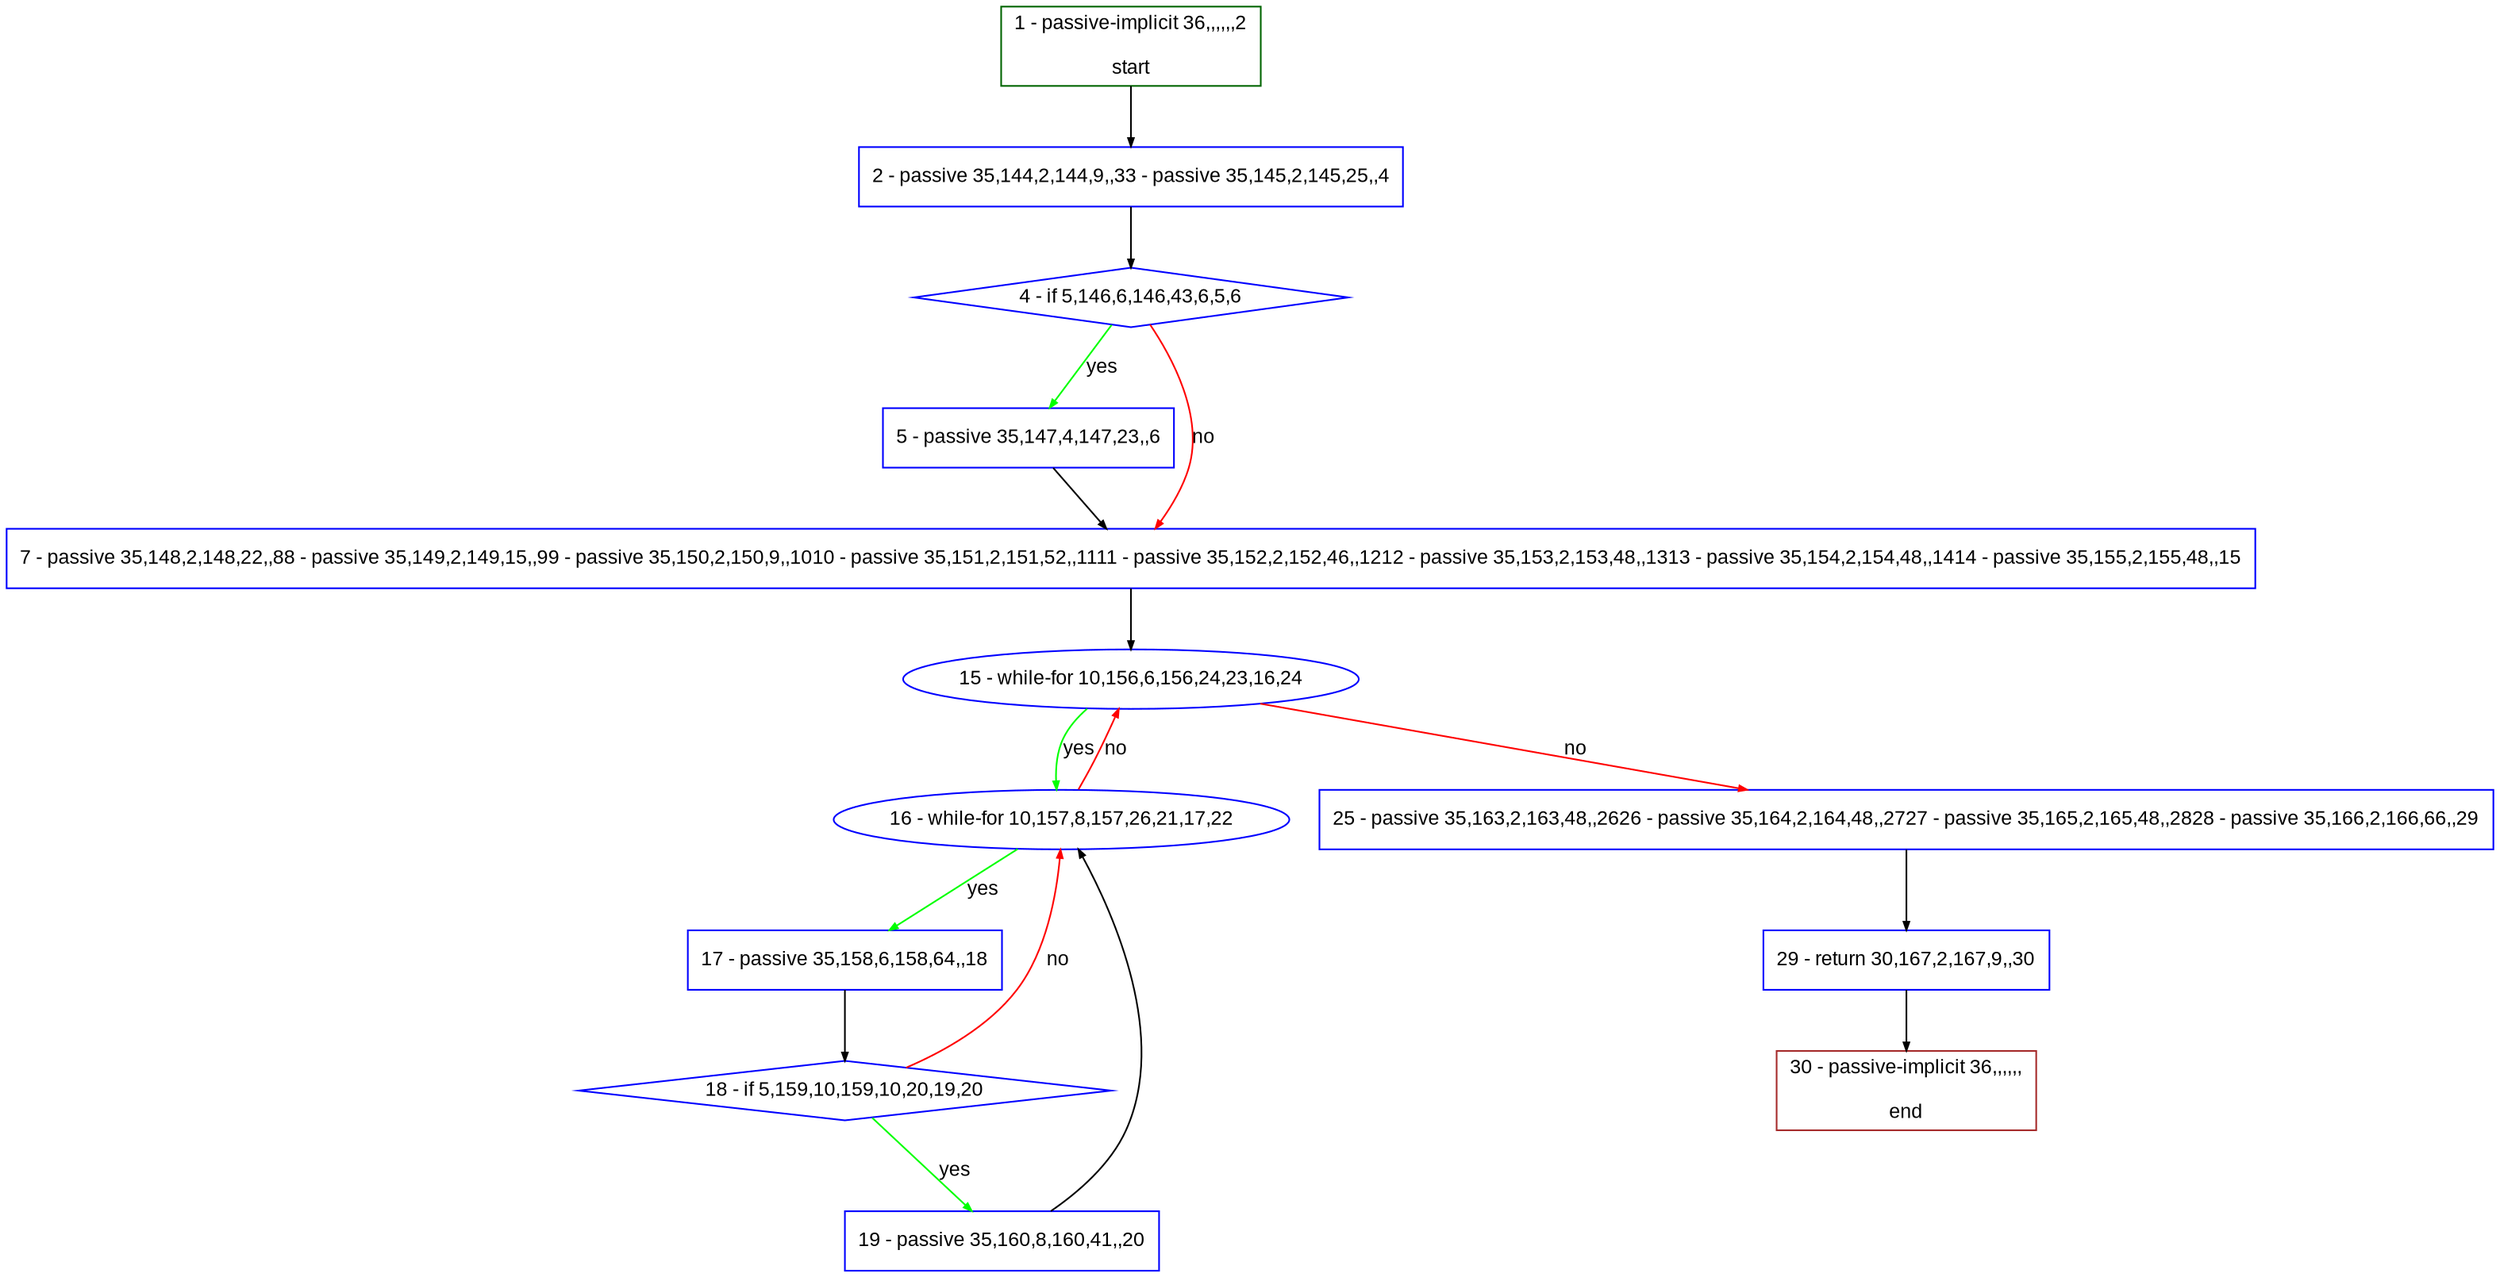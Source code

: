 digraph "" {
  graph [pack="true", label="", fontsize="12", packmode="clust", fontname="Arial", fillcolor="#FFFFCC", bgcolor="white", style="rounded,filled", compound="true"];
  node [node_initialized="no", label="", color="grey", fontsize="12", fillcolor="white", fontname="Arial", style="filled", shape="rectangle", compound="true", fixedsize="false"];
  edge [fontcolor="black", arrowhead="normal", arrowtail="none", arrowsize="0.5", ltail="", label="", color="black", fontsize="12", lhead="", fontname="Arial", dir="forward", compound="true"];
  __N1 [label="2 - passive 35,144,2,144,9,,33 - passive 35,145,2,145,25,,4", color="#0000ff", fillcolor="#ffffff", style="filled", shape="box"];
  __N2 [label="1 - passive-implicit 36,,,,,,2\n\nstart", color="#006400", fillcolor="#ffffff", style="filled", shape="box"];
  __N3 [label="4 - if 5,146,6,146,43,6,5,6", color="#0000ff", fillcolor="#ffffff", style="filled", shape="diamond"];
  __N4 [label="5 - passive 35,147,4,147,23,,6", color="#0000ff", fillcolor="#ffffff", style="filled", shape="box"];
  __N5 [label="7 - passive 35,148,2,148,22,,88 - passive 35,149,2,149,15,,99 - passive 35,150,2,150,9,,1010 - passive 35,151,2,151,52,,1111 - passive 35,152,2,152,46,,1212 - passive 35,153,2,153,48,,1313 - passive 35,154,2,154,48,,1414 - passive 35,155,2,155,48,,15", color="#0000ff", fillcolor="#ffffff", style="filled", shape="box"];
  __N6 [label="15 - while-for 10,156,6,156,24,23,16,24", color="#0000ff", fillcolor="#ffffff", style="filled", shape="oval"];
  __N7 [label="16 - while-for 10,157,8,157,26,21,17,22", color="#0000ff", fillcolor="#ffffff", style="filled", shape="oval"];
  __N8 [label="25 - passive 35,163,2,163,48,,2626 - passive 35,164,2,164,48,,2727 - passive 35,165,2,165,48,,2828 - passive 35,166,2,166,66,,29", color="#0000ff", fillcolor="#ffffff", style="filled", shape="box"];
  __N9 [label="17 - passive 35,158,6,158,64,,18", color="#0000ff", fillcolor="#ffffff", style="filled", shape="box"];
  __N10 [label="18 - if 5,159,10,159,10,20,19,20", color="#0000ff", fillcolor="#ffffff", style="filled", shape="diamond"];
  __N11 [label="19 - passive 35,160,8,160,41,,20", color="#0000ff", fillcolor="#ffffff", style="filled", shape="box"];
  __N12 [label="29 - return 30,167,2,167,9,,30", color="#0000ff", fillcolor="#ffffff", style="filled", shape="box"];
  __N13 [label="30 - passive-implicit 36,,,,,,\n\nend", color="#a52a2a", fillcolor="#ffffff", style="filled", shape="box"];
  __N2 -> __N1 [arrowhead="normal", arrowtail="none", color="#000000", label="", dir="forward"];
  __N1 -> __N3 [arrowhead="normal", arrowtail="none", color="#000000", label="", dir="forward"];
  __N3 -> __N4 [arrowhead="normal", arrowtail="none", color="#00ff00", label="yes", dir="forward"];
  __N3 -> __N5 [arrowhead="normal", arrowtail="none", color="#ff0000", label="no", dir="forward"];
  __N4 -> __N5 [arrowhead="normal", arrowtail="none", color="#000000", label="", dir="forward"];
  __N5 -> __N6 [arrowhead="normal", arrowtail="none", color="#000000", label="", dir="forward"];
  __N6 -> __N7 [arrowhead="normal", arrowtail="none", color="#00ff00", label="yes", dir="forward"];
  __N7 -> __N6 [arrowhead="normal", arrowtail="none", color="#ff0000", label="no", dir="forward"];
  __N6 -> __N8 [arrowhead="normal", arrowtail="none", color="#ff0000", label="no", dir="forward"];
  __N7 -> __N9 [arrowhead="normal", arrowtail="none", color="#00ff00", label="yes", dir="forward"];
  __N9 -> __N10 [arrowhead="normal", arrowtail="none", color="#000000", label="", dir="forward"];
  __N10 -> __N7 [arrowhead="normal", arrowtail="none", color="#ff0000", label="no", dir="forward"];
  __N10 -> __N11 [arrowhead="normal", arrowtail="none", color="#00ff00", label="yes", dir="forward"];
  __N11 -> __N7 [arrowhead="normal", arrowtail="none", color="#000000", label="", dir="forward"];
  __N8 -> __N12 [arrowhead="normal", arrowtail="none", color="#000000", label="", dir="forward"];
  __N12 -> __N13 [arrowhead="normal", arrowtail="none", color="#000000", label="", dir="forward"];
}
